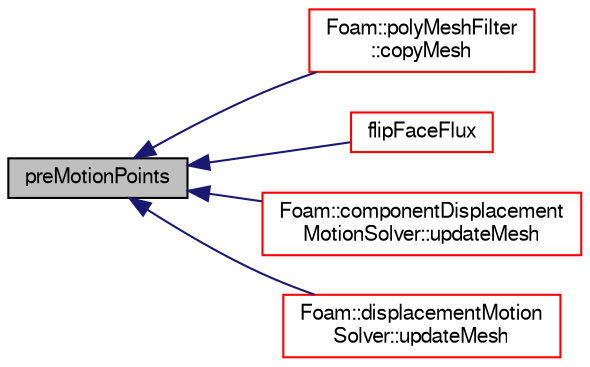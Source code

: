digraph "preMotionPoints"
{
  bgcolor="transparent";
  edge [fontname="FreeSans",fontsize="10",labelfontname="FreeSans",labelfontsize="10"];
  node [fontname="FreeSans",fontsize="10",shape=record];
  rankdir="LR";
  Node12710 [label="preMotionPoints",height=0.2,width=0.4,color="black", fillcolor="grey75", style="filled", fontcolor="black"];
  Node12710 -> Node12711 [dir="back",color="midnightblue",fontsize="10",style="solid",fontname="FreeSans"];
  Node12711 [label="Foam::polyMeshFilter\l::copyMesh",height=0.2,width=0.4,color="red",URL="$a21598.html#a6d46f578539dd45f89a6ea89738c75b5",tooltip="Return a copy of an fvMesh. "];
  Node12710 -> Node12713 [dir="back",color="midnightblue",fontsize="10",style="solid",fontname="FreeSans"];
  Node12713 [label="flipFaceFlux",height=0.2,width=0.4,color="red",URL="$a27386.html#a36bff455c4c32d8244b699fc4c9d096b",tooltip="Map of flipped face flux faces. "];
  Node12710 -> Node12717 [dir="back",color="midnightblue",fontsize="10",style="solid",fontname="FreeSans"];
  Node12717 [label="Foam::componentDisplacement\lMotionSolver::updateMesh",height=0.2,width=0.4,color="red",URL="$a21566.html#ad57565956fd4064299f4bd3c4eebb1d4",tooltip="Update local data for topology changes. "];
  Node12710 -> Node12721 [dir="back",color="midnightblue",fontsize="10",style="solid",fontname="FreeSans"];
  Node12721 [label="Foam::displacementMotion\lSolver::updateMesh",height=0.2,width=0.4,color="red",URL="$a21574.html#ad57565956fd4064299f4bd3c4eebb1d4",tooltip="Update local data for topology changes. "];
}
